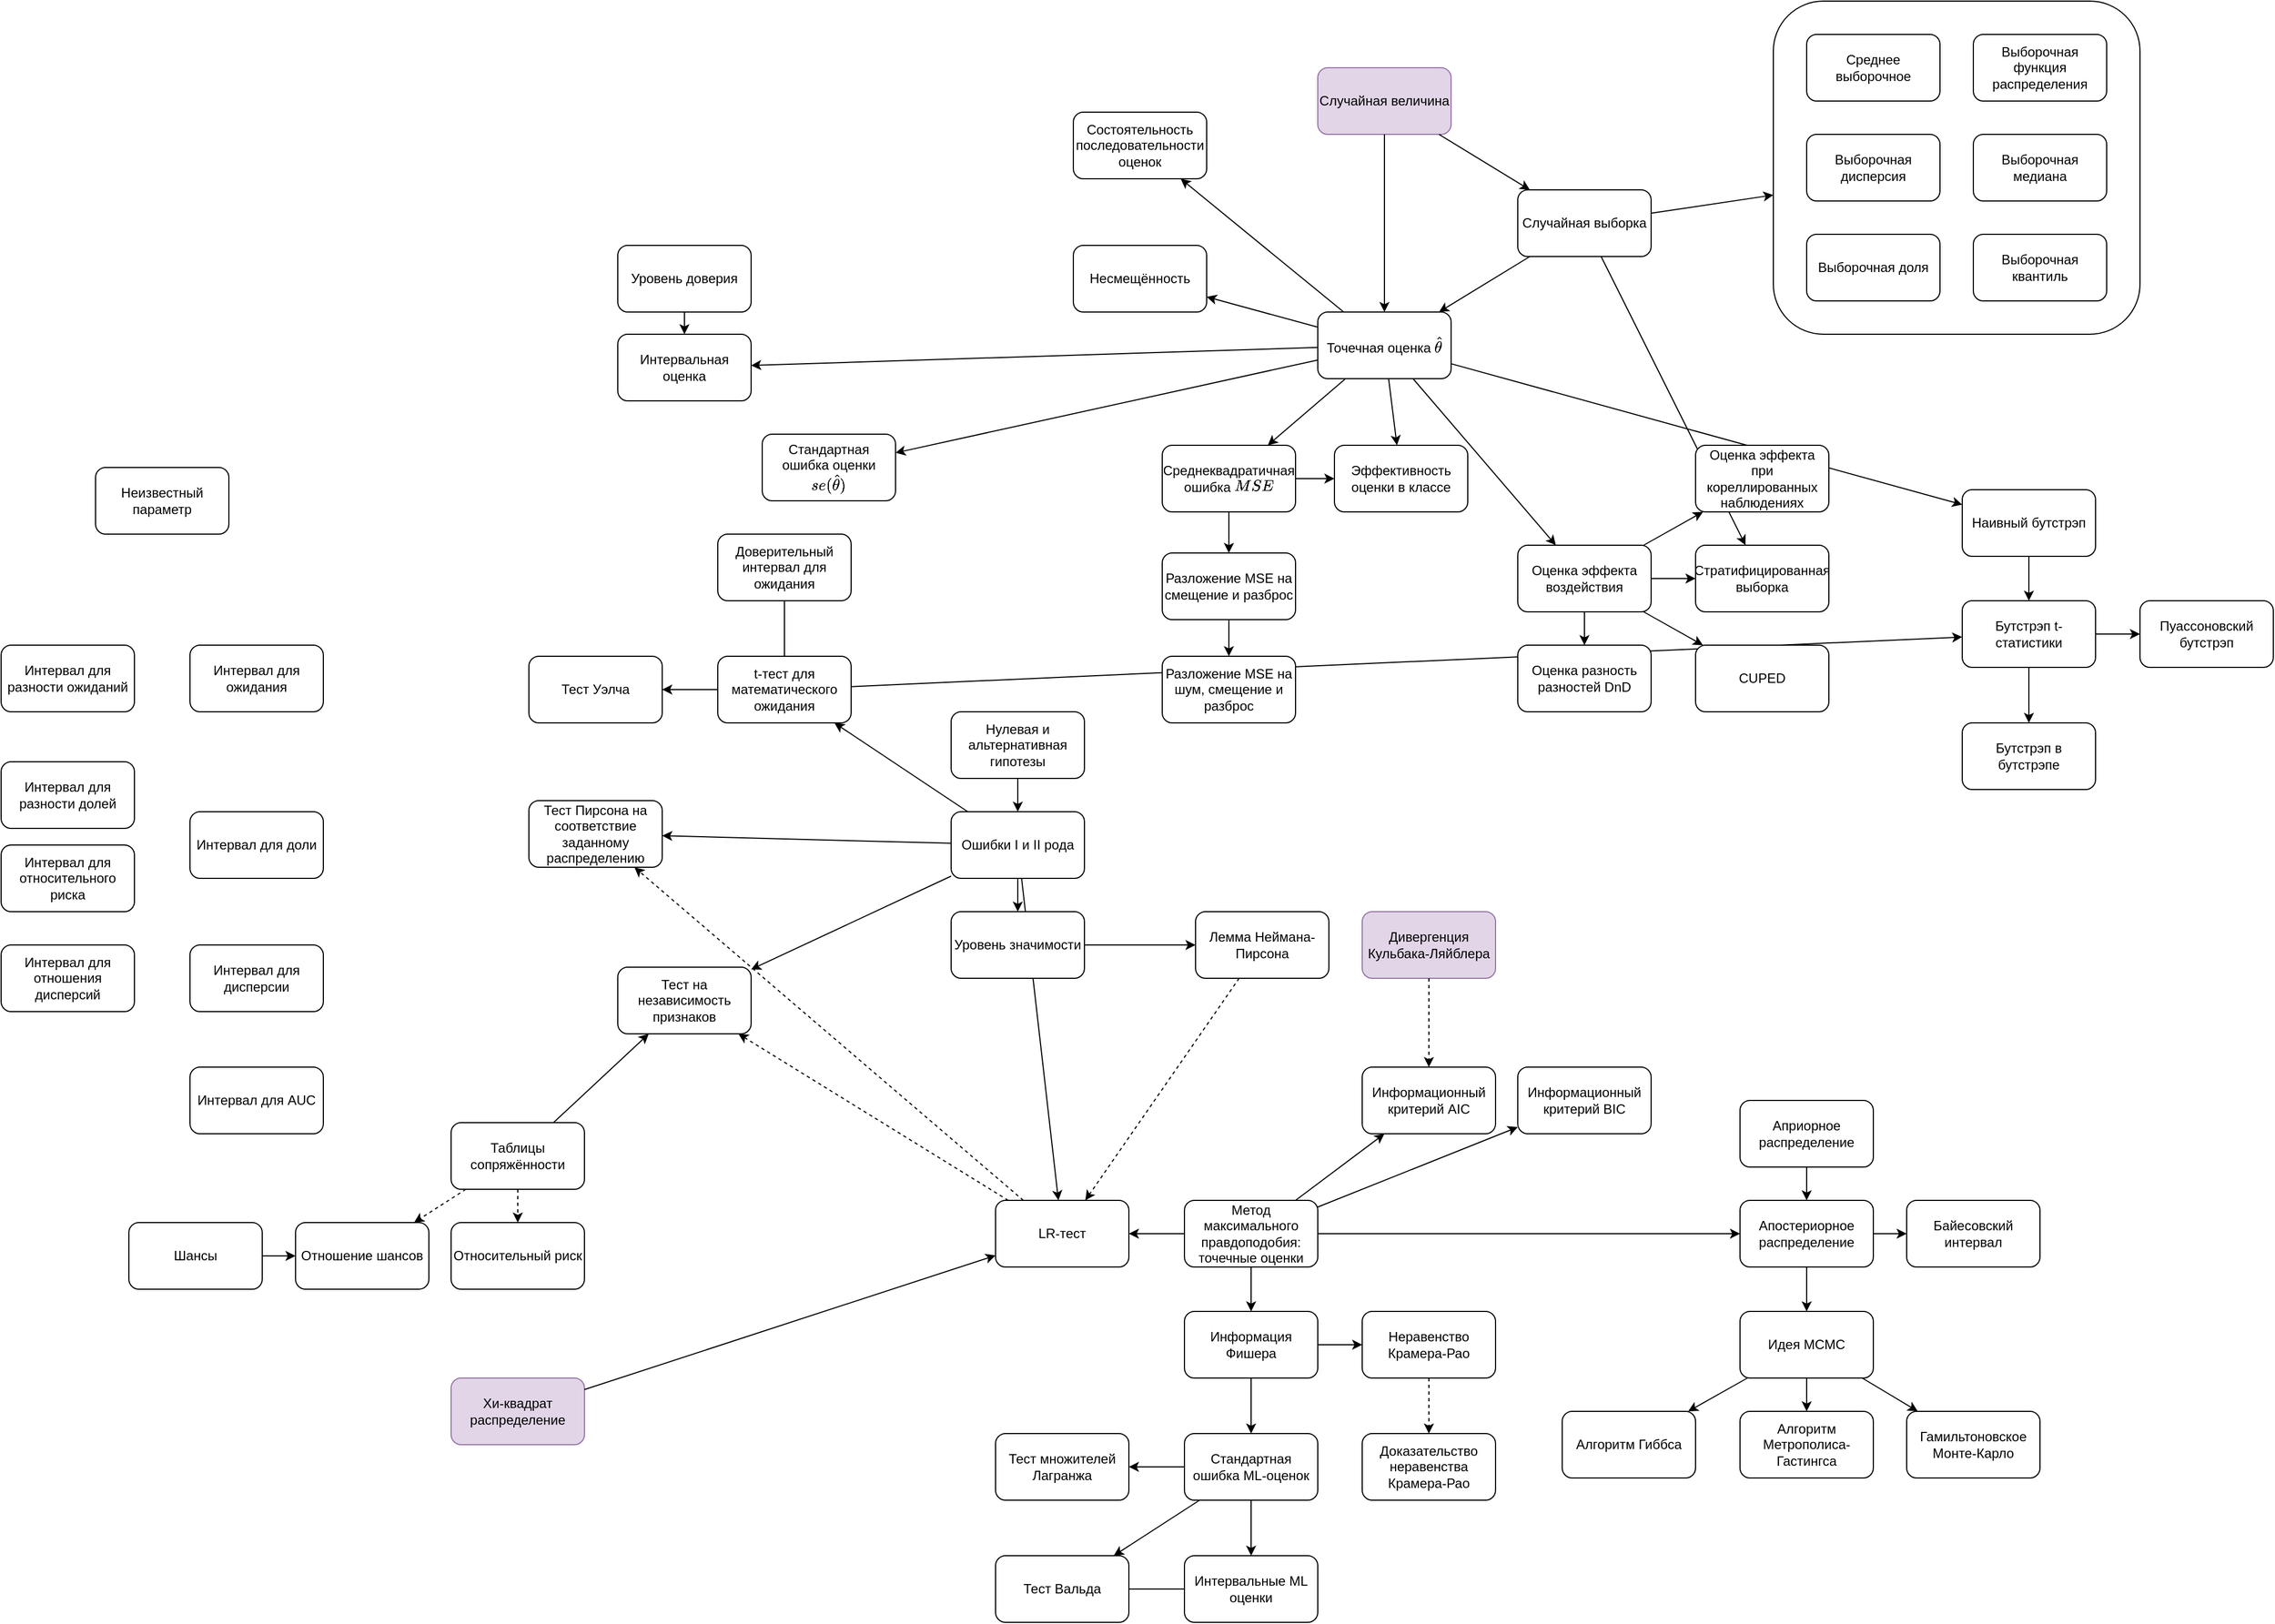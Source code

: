 <mxfile version="14.6.13" type="device"><diagram id="QQPL4EEk7KICBSPfA6Np" name="Page-1"><mxGraphModel dx="3438" dy="853" grid="1" gridSize="10" guides="1" tooltips="1" connect="1" arrows="1" fold="1" page="1" pageScale="1" pageWidth="2336" pageHeight="1654" math="1" shadow="0"><root><mxCell id="0"/><mxCell id="1" parent="0"/><mxCell id="MJ_EjLBovzpOP7yhU-_Z-1" value="Точечная оценка \(\hat \theta \)" style="rounded=1;whiteSpace=wrap;html=1;" parent="1" vertex="1"><mxGeometry x="500" y="410" width="120" height="60" as="geometry"/></mxCell><mxCell id="MJ_EjLBovzpOP7yhU-_Z-2" value="Несмещённость" style="rounded=1;whiteSpace=wrap;html=1;" parent="1" vertex="1"><mxGeometry x="280" y="350" width="120" height="60" as="geometry"/></mxCell><mxCell id="MJ_EjLBovzpOP7yhU-_Z-3" value="Состоятельность последовательности оценок" style="rounded=1;whiteSpace=wrap;html=1;" parent="1" vertex="1"><mxGeometry x="280" y="230" width="120" height="60" as="geometry"/></mxCell><mxCell id="MJ_EjLBovzpOP7yhU-_Z-5" value="" style="endArrow=classic;html=1;" parent="1" source="MJ_EjLBovzpOP7yhU-_Z-1" target="MJ_EjLBovzpOP7yhU-_Z-2" edge="1"><mxGeometry width="50" height="50" relative="1" as="geometry"><mxPoint x="530" y="440" as="sourcePoint"/><mxPoint x="580" y="390" as="targetPoint"/></mxGeometry></mxCell><mxCell id="MJ_EjLBovzpOP7yhU-_Z-6" value="" style="endArrow=classic;html=1;" parent="1" source="MJ_EjLBovzpOP7yhU-_Z-1" target="MJ_EjLBovzpOP7yhU-_Z-4" edge="1"><mxGeometry width="50" height="50" relative="1" as="geometry"><mxPoint x="530" y="440" as="sourcePoint"/><mxPoint x="580" y="390" as="targetPoint"/></mxGeometry></mxCell><mxCell id="MJ_EjLBovzpOP7yhU-_Z-7" value="" style="endArrow=classic;html=1;" parent="1" source="MJ_EjLBovzpOP7yhU-_Z-1" target="MJ_EjLBovzpOP7yhU-_Z-3" edge="1"><mxGeometry width="50" height="50" relative="1" as="geometry"><mxPoint x="530" y="440" as="sourcePoint"/><mxPoint x="580" y="390" as="targetPoint"/></mxGeometry></mxCell><mxCell id="MJ_EjLBovzpOP7yhU-_Z-9" value="" style="endArrow=classic;html=1;" parent="1" source="MJ_EjLBovzpOP7yhU-_Z-1" target="MJ_EjLBovzpOP7yhU-_Z-8" edge="1"><mxGeometry width="50" height="50" relative="1" as="geometry"><mxPoint x="490" y="780" as="sourcePoint"/><mxPoint x="540" y="730" as="targetPoint"/></mxGeometry></mxCell><mxCell id="MJ_EjLBovzpOP7yhU-_Z-26" value="Лемма Неймана-Пирсона" style="rounded=1;whiteSpace=wrap;html=1;" parent="1" vertex="1"><mxGeometry x="390" y="950" width="120" height="60" as="geometry"/></mxCell><mxCell id="MJ_EjLBovzpOP7yhU-_Z-35" value="" style="endArrow=classic;html=1;" parent="1" source="MJ_EjLBovzpOP7yhU-_Z-11" target="MJ_EjLBovzpOP7yhU-_Z-33" edge="1"><mxGeometry width="50" height="50" relative="1" as="geometry"><mxPoint x="480" y="990" as="sourcePoint"/><mxPoint x="530" y="940" as="targetPoint"/></mxGeometry></mxCell><mxCell id="MJ_EjLBovzpOP7yhU-_Z-36" value="Хи-квадрат распределение" style="rounded=1;whiteSpace=wrap;html=1;fillColor=#e1d5e7;strokeColor=#9673a6;" parent="1" vertex="1"><mxGeometry x="-280" y="1370" width="120" height="60" as="geometry"/></mxCell><mxCell id="MJ_EjLBovzpOP7yhU-_Z-37" value="" style="endArrow=classic;html=1;" parent="1" source="MJ_EjLBovzpOP7yhU-_Z-36" target="MJ_EjLBovzpOP7yhU-_Z-33" edge="1"><mxGeometry width="50" height="50" relative="1" as="geometry"><mxPoint x="470" y="570" as="sourcePoint"/><mxPoint x="520" y="520" as="targetPoint"/></mxGeometry></mxCell><mxCell id="MJ_EjLBovzpOP7yhU-_Z-38" value="Случайная величина" style="rounded=1;whiteSpace=wrap;html=1;fillColor=#e1d5e7;strokeColor=#9673a6;" parent="1" vertex="1"><mxGeometry x="500" y="190" width="120" height="60" as="geometry"/></mxCell><mxCell id="MJ_EjLBovzpOP7yhU-_Z-39" value="" style="endArrow=classic;html=1;" parent="1" source="MJ_EjLBovzpOP7yhU-_Z-38" target="MJ_EjLBovzpOP7yhU-_Z-1" edge="1"><mxGeometry width="50" height="50" relative="1" as="geometry"><mxPoint x="480" y="570" as="sourcePoint"/><mxPoint x="530" y="520" as="targetPoint"/></mxGeometry></mxCell><mxCell id="MJ_EjLBovzpOP7yhU-_Z-47" value="" style="endArrow=classic;html=1;" parent="1" source="MJ_EjLBovzpOP7yhU-_Z-12" target="MJ_EjLBovzpOP7yhU-_Z-46" edge="1"><mxGeometry width="50" height="50" relative="1" as="geometry"><mxPoint x="670" y="800" as="sourcePoint"/><mxPoint x="720" y="750" as="targetPoint"/></mxGeometry></mxCell><mxCell id="MJ_EjLBovzpOP7yhU-_Z-51" value="Случайная выборка" style="rounded=1;whiteSpace=wrap;html=1;" parent="1" vertex="1"><mxGeometry x="680" y="300" width="120" height="60" as="geometry"/></mxCell><mxCell id="MJ_EjLBovzpOP7yhU-_Z-58" value="" style="endArrow=classic;html=1;" parent="1" source="MJ_EjLBovzpOP7yhU-_Z-51" target="MJ_EjLBovzpOP7yhU-_Z-1" edge="1"><mxGeometry width="50" height="50" relative="1" as="geometry"><mxPoint x="570" y="580" as="sourcePoint"/><mxPoint x="620" y="530" as="targetPoint"/></mxGeometry></mxCell><mxCell id="MJ_EjLBovzpOP7yhU-_Z-59" value="" style="endArrow=classic;html=1;" parent="1" source="MJ_EjLBovzpOP7yhU-_Z-38" target="MJ_EjLBovzpOP7yhU-_Z-51" edge="1"><mxGeometry width="50" height="50" relative="1" as="geometry"><mxPoint x="560" y="580" as="sourcePoint"/><mxPoint x="610" y="530" as="targetPoint"/></mxGeometry></mxCell><mxCell id="MJ_EjLBovzpOP7yhU-_Z-60" value="t-тест для математического ожидания" style="rounded=1;whiteSpace=wrap;html=1;" parent="1" vertex="1"><mxGeometry x="-40" y="720" width="120" height="60" as="geometry"/></mxCell><mxCell id="MJ_EjLBovzpOP7yhU-_Z-61" value="" style="endArrow=classic;html=1;" parent="1" source="MJ_EjLBovzpOP7yhU-_Z-11" target="MJ_EjLBovzpOP7yhU-_Z-60" edge="1"><mxGeometry width="50" height="50" relative="1" as="geometry"><mxPoint x="260" y="690" as="sourcePoint"/><mxPoint x="310" y="640" as="targetPoint"/></mxGeometry></mxCell><mxCell id="MJ_EjLBovzpOP7yhU-_Z-62" value="Доверительный интервал для ожидания" style="rounded=1;whiteSpace=wrap;html=1;" parent="1" vertex="1"><mxGeometry x="-40" y="610" width="120" height="60" as="geometry"/></mxCell><mxCell id="MJ_EjLBovzpOP7yhU-_Z-63" value="Тест Уэлча" style="rounded=1;whiteSpace=wrap;html=1;" parent="1" vertex="1"><mxGeometry x="-210" y="720" width="120" height="60" as="geometry"/></mxCell><mxCell id="MJ_EjLBovzpOP7yhU-_Z-64" value="" style="endArrow=classic;html=1;" parent="1" source="MJ_EjLBovzpOP7yhU-_Z-60" target="MJ_EjLBovzpOP7yhU-_Z-63" edge="1"><mxGeometry width="50" height="50" relative="1" as="geometry"><mxPoint x="240" y="660" as="sourcePoint"/><mxPoint x="290" y="610" as="targetPoint"/></mxGeometry></mxCell><mxCell id="MJ_EjLBovzpOP7yhU-_Z-66" value="" style="endArrow=classic;html=1;" parent="1" source="MJ_EjLBovzpOP7yhU-_Z-1" target="MJ_EjLBovzpOP7yhU-_Z-65" edge="1"><mxGeometry width="50" height="50" relative="1" as="geometry"><mxPoint x="750" y="620" as="sourcePoint"/><mxPoint x="800" y="570" as="targetPoint"/></mxGeometry></mxCell><mxCell id="MJ_EjLBovzpOP7yhU-_Z-69" value="" style="endArrow=classic;html=1;" parent="1" source="MJ_EjLBovzpOP7yhU-_Z-60" target="MJ_EjLBovzpOP7yhU-_Z-67" edge="1"><mxGeometry width="50" height="50" relative="1" as="geometry"><mxPoint x="570" y="740" as="sourcePoint"/><mxPoint x="620" y="690" as="targetPoint"/></mxGeometry></mxCell><mxCell id="MJ_EjLBovzpOP7yhU-_Z-72" value="Тест Пирсона на соответствие заданному распределению" style="rounded=1;whiteSpace=wrap;html=1;" parent="1" vertex="1"><mxGeometry x="-210" y="850" width="120" height="60" as="geometry"/></mxCell><mxCell id="MJ_EjLBovzpOP7yhU-_Z-73" value="" style="endArrow=classic;html=1;" parent="1" source="MJ_EjLBovzpOP7yhU-_Z-11" target="MJ_EjLBovzpOP7yhU-_Z-72" edge="1"><mxGeometry width="50" height="50" relative="1" as="geometry"><mxPoint x="40" y="870" as="sourcePoint"/><mxPoint x="90" y="820" as="targetPoint"/></mxGeometry></mxCell><mxCell id="MJ_EjLBovzpOP7yhU-_Z-74" value="Тест на независимость признаков" style="rounded=1;whiteSpace=wrap;html=1;" parent="1" vertex="1"><mxGeometry x="-130" y="1000" width="120" height="60" as="geometry"/></mxCell><mxCell id="MJ_EjLBovzpOP7yhU-_Z-75" value="" style="endArrow=classic;html=1;" parent="1" source="MJ_EjLBovzpOP7yhU-_Z-11" target="MJ_EjLBovzpOP7yhU-_Z-74" edge="1"><mxGeometry width="50" height="50" relative="1" as="geometry"><mxPoint x="40" y="840" as="sourcePoint"/><mxPoint x="90" y="790" as="targetPoint"/></mxGeometry></mxCell><mxCell id="MJ_EjLBovzpOP7yhU-_Z-76" value="" style="endArrow=classic;html=1;dashed=1;" parent="1" source="MJ_EjLBovzpOP7yhU-_Z-33" target="MJ_EjLBovzpOP7yhU-_Z-72" edge="1"><mxGeometry width="50" height="50" relative="1" as="geometry"><mxPoint x="280" y="950" as="sourcePoint"/><mxPoint x="330" y="900" as="targetPoint"/></mxGeometry></mxCell><mxCell id="MJ_EjLBovzpOP7yhU-_Z-77" value="" style="endArrow=classic;html=1;dashed=1;" parent="1" source="MJ_EjLBovzpOP7yhU-_Z-33" target="MJ_EjLBovzpOP7yhU-_Z-74" edge="1"><mxGeometry width="50" height="50" relative="1" as="geometry"><mxPoint x="270" y="950" as="sourcePoint"/><mxPoint x="320" y="900" as="targetPoint"/></mxGeometry></mxCell><mxCell id="MJ_EjLBovzpOP7yhU-_Z-79" value="" style="endArrow=none;html=1;" parent="1" source="MJ_EjLBovzpOP7yhU-_Z-60" target="MJ_EjLBovzpOP7yhU-_Z-62" edge="1"><mxGeometry width="50" height="50" relative="1" as="geometry"><mxPoint x="180" y="850" as="sourcePoint"/><mxPoint x="230" y="800" as="targetPoint"/></mxGeometry></mxCell><mxCell id="MJ_EjLBovzpOP7yhU-_Z-95" value="" style="endArrow=classic;html=1;" parent="1" source="MJ_EjLBovzpOP7yhU-_Z-1" target="MJ_EjLBovzpOP7yhU-_Z-94" edge="1"><mxGeometry width="50" height="50" relative="1" as="geometry"><mxPoint x="390" y="690" as="sourcePoint"/><mxPoint x="440" y="640" as="targetPoint"/></mxGeometry></mxCell><mxCell id="MJ_EjLBovzpOP7yhU-_Z-98" value="Неизвестный параметр" style="rounded=1;whiteSpace=wrap;html=1;" parent="1" vertex="1"><mxGeometry x="-600" y="550" width="120" height="60" as="geometry"/></mxCell><mxCell id="MJ_EjLBovzpOP7yhU-_Z-99" value="Интервал для ожидания" style="rounded=1;whiteSpace=wrap;html=1;" parent="1" vertex="1"><mxGeometry x="-515" y="710" width="120" height="60" as="geometry"/></mxCell><mxCell id="MJ_EjLBovzpOP7yhU-_Z-100" value="Интервал для разности ожиданий" style="rounded=1;whiteSpace=wrap;html=1;" parent="1" vertex="1"><mxGeometry x="-685" y="710" width="120" height="60" as="geometry"/></mxCell><mxCell id="Odn5jLqNncCCzqJBcC8H-1" value="Стандартная ошибка оценки \(se(\hat \theta)\)" style="rounded=1;whiteSpace=wrap;html=1;" parent="1" vertex="1"><mxGeometry y="520" width="120" height="60" as="geometry"/></mxCell><mxCell id="Odn5jLqNncCCzqJBcC8H-2" value="" style="endArrow=classic;html=1;" parent="1" source="MJ_EjLBovzpOP7yhU-_Z-1" target="Odn5jLqNncCCzqJBcC8H-1" edge="1"><mxGeometry width="50" height="50" relative="1" as="geometry"><mxPoint x="430" y="740" as="sourcePoint"/><mxPoint x="480" y="690" as="targetPoint"/></mxGeometry></mxCell><mxCell id="Odn5jLqNncCCzqJBcC8H-10" value="" style="group" parent="1" vertex="1" connectable="0"><mxGeometry x="-130" y="350" width="120" height="140" as="geometry"/></mxCell><mxCell id="MJ_EjLBovzpOP7yhU-_Z-94" value="Интервальная оценка" style="rounded=1;whiteSpace=wrap;html=1;" parent="Odn5jLqNncCCzqJBcC8H-10" vertex="1"><mxGeometry y="80" width="120" height="60" as="geometry"/></mxCell><mxCell id="MJ_EjLBovzpOP7yhU-_Z-96" value="Уровень доверия" style="rounded=1;whiteSpace=wrap;html=1;" parent="Odn5jLqNncCCzqJBcC8H-10" vertex="1"><mxGeometry width="120" height="60" as="geometry"/></mxCell><mxCell id="MJ_EjLBovzpOP7yhU-_Z-97" value="" style="endArrow=classic;html=1;endFill=1;" parent="Odn5jLqNncCCzqJBcC8H-10" source="MJ_EjLBovzpOP7yhU-_Z-96" target="MJ_EjLBovzpOP7yhU-_Z-94" edge="1"><mxGeometry width="50" height="50" relative="1" as="geometry"><mxPoint x="170" y="60" as="sourcePoint"/><mxPoint x="390" y="300" as="targetPoint"/></mxGeometry></mxCell><mxCell id="Odn5jLqNncCCzqJBcC8H-11" value="Таблицы сопряжённости" style="rounded=1;whiteSpace=wrap;html=1;" parent="1" vertex="1"><mxGeometry x="-280" y="1140" width="120" height="60" as="geometry"/></mxCell><mxCell id="Odn5jLqNncCCzqJBcC8H-12" value="" style="endArrow=classic;html=1;" parent="1" source="Odn5jLqNncCCzqJBcC8H-11" target="MJ_EjLBovzpOP7yhU-_Z-74" edge="1"><mxGeometry width="50" height="50" relative="1" as="geometry"><mxPoint x="100" y="940" as="sourcePoint"/><mxPoint x="150" y="890" as="targetPoint"/></mxGeometry></mxCell><mxCell id="Odn5jLqNncCCzqJBcC8H-13" value="" style="group" parent="1" vertex="1" connectable="0"><mxGeometry x="1080" y="570" width="280" height="270" as="geometry"/></mxCell><mxCell id="MJ_EjLBovzpOP7yhU-_Z-65" value="Наивный бутстрэп" style="rounded=1;whiteSpace=wrap;html=1;" parent="Odn5jLqNncCCzqJBcC8H-13" vertex="1"><mxGeometry width="120" height="60" as="geometry"/></mxCell><mxCell id="MJ_EjLBovzpOP7yhU-_Z-67" value="Бутстрэп t-статистики" style="rounded=1;whiteSpace=wrap;html=1;" parent="Odn5jLqNncCCzqJBcC8H-13" vertex="1"><mxGeometry y="100" width="120" height="60" as="geometry"/></mxCell><mxCell id="MJ_EjLBovzpOP7yhU-_Z-68" value="" style="endArrow=classic;html=1;" parent="Odn5jLqNncCCzqJBcC8H-13" source="MJ_EjLBovzpOP7yhU-_Z-65" target="MJ_EjLBovzpOP7yhU-_Z-67" edge="1"><mxGeometry width="50" height="50" relative="1" as="geometry"><mxPoint x="-490" y="170" as="sourcePoint"/><mxPoint x="-440" y="120" as="targetPoint"/></mxGeometry></mxCell><mxCell id="MJ_EjLBovzpOP7yhU-_Z-70" value="Бутстрэп в бутстрэпе" style="rounded=1;whiteSpace=wrap;html=1;" parent="Odn5jLqNncCCzqJBcC8H-13" vertex="1"><mxGeometry y="210" width="120" height="60" as="geometry"/></mxCell><mxCell id="MJ_EjLBovzpOP7yhU-_Z-71" value="" style="endArrow=classic;html=1;" parent="Odn5jLqNncCCzqJBcC8H-13" source="MJ_EjLBovzpOP7yhU-_Z-67" target="MJ_EjLBovzpOP7yhU-_Z-70" edge="1"><mxGeometry width="50" height="50" relative="1" as="geometry"><mxPoint x="-260" y="320" as="sourcePoint"/><mxPoint x="-210" y="270" as="targetPoint"/></mxGeometry></mxCell><mxCell id="MJ_EjLBovzpOP7yhU-_Z-91" value="Пуассоновский бутстрэп" style="rounded=1;whiteSpace=wrap;html=1;" parent="Odn5jLqNncCCzqJBcC8H-13" vertex="1"><mxGeometry x="160" y="100" width="120" height="60" as="geometry"/></mxCell><mxCell id="MJ_EjLBovzpOP7yhU-_Z-92" value="" style="endArrow=classic;html=1;" parent="Odn5jLqNncCCzqJBcC8H-13" source="MJ_EjLBovzpOP7yhU-_Z-67" target="MJ_EjLBovzpOP7yhU-_Z-91" edge="1"><mxGeometry width="50" height="50" relative="1" as="geometry"><mxPoint x="-10" y="350" as="sourcePoint"/><mxPoint x="40" y="300" as="targetPoint"/></mxGeometry></mxCell><mxCell id="Odn5jLqNncCCzqJBcC8H-14" value="" style="group" parent="1" vertex="1" connectable="0"><mxGeometry x="210" y="1210" width="450" height="380" as="geometry"/></mxCell><mxCell id="MJ_EjLBovzpOP7yhU-_Z-12" value="Метод максимального правдоподобия: точечные оценки" style="rounded=1;whiteSpace=wrap;html=1;" parent="Odn5jLqNncCCzqJBcC8H-14" vertex="1"><mxGeometry x="170" width="120" height="60" as="geometry"/></mxCell><mxCell id="MJ_EjLBovzpOP7yhU-_Z-13" value="Информация Фишера" style="rounded=1;whiteSpace=wrap;html=1;" parent="Odn5jLqNncCCzqJBcC8H-14" vertex="1"><mxGeometry x="170" y="100" width="120" height="60" as="geometry"/></mxCell><mxCell id="MJ_EjLBovzpOP7yhU-_Z-14" value="Стандартная ошибка ML-оценок" style="rounded=1;whiteSpace=wrap;html=1;" parent="Odn5jLqNncCCzqJBcC8H-14" vertex="1"><mxGeometry x="170" y="210" width="120" height="60" as="geometry"/></mxCell><mxCell id="MJ_EjLBovzpOP7yhU-_Z-15" value="" style="endArrow=classic;html=1;" parent="Odn5jLqNncCCzqJBcC8H-14" source="MJ_EjLBovzpOP7yhU-_Z-13" target="MJ_EjLBovzpOP7yhU-_Z-14" edge="1"><mxGeometry width="50" height="50" relative="1" as="geometry"><mxPoint x="200" y="100" as="sourcePoint"/><mxPoint x="250" y="50" as="targetPoint"/></mxGeometry></mxCell><mxCell id="MJ_EjLBovzpOP7yhU-_Z-17" value="" style="endArrow=classic;html=1;" parent="Odn5jLqNncCCzqJBcC8H-14" source="MJ_EjLBovzpOP7yhU-_Z-12" target="MJ_EjLBovzpOP7yhU-_Z-13" edge="1"><mxGeometry width="50" height="50" relative="1" as="geometry"><mxPoint x="200" y="100" as="sourcePoint"/><mxPoint x="250" y="50" as="targetPoint"/></mxGeometry></mxCell><mxCell id="MJ_EjLBovzpOP7yhU-_Z-18" value="Неравенство Крамера-Рао" style="rounded=1;whiteSpace=wrap;html=1;" parent="Odn5jLqNncCCzqJBcC8H-14" vertex="1"><mxGeometry x="330" y="100" width="120" height="60" as="geometry"/></mxCell><mxCell id="MJ_EjLBovzpOP7yhU-_Z-19" value="" style="endArrow=classic;html=1;" parent="Odn5jLqNncCCzqJBcC8H-14" source="MJ_EjLBovzpOP7yhU-_Z-13" target="MJ_EjLBovzpOP7yhU-_Z-18" edge="1"><mxGeometry width="50" height="50" relative="1" as="geometry"><mxPoint x="190" y="90" as="sourcePoint"/><mxPoint x="240" y="40" as="targetPoint"/></mxGeometry></mxCell><mxCell id="MJ_EjLBovzpOP7yhU-_Z-20" value="Интервальные ML оценки" style="rounded=1;whiteSpace=wrap;html=1;" parent="Odn5jLqNncCCzqJBcC8H-14" vertex="1"><mxGeometry x="170" y="320" width="120" height="60" as="geometry"/></mxCell><mxCell id="MJ_EjLBovzpOP7yhU-_Z-22" value="" style="endArrow=classic;html=1;" parent="Odn5jLqNncCCzqJBcC8H-14" source="MJ_EjLBovzpOP7yhU-_Z-14" target="MJ_EjLBovzpOP7yhU-_Z-20" edge="1"><mxGeometry width="50" height="50" relative="1" as="geometry"><mxPoint x="190" y="80" as="sourcePoint"/><mxPoint x="240" y="30" as="targetPoint"/></mxGeometry></mxCell><mxCell id="MJ_EjLBovzpOP7yhU-_Z-33" value="LR-тест" style="rounded=1;whiteSpace=wrap;html=1;" parent="Odn5jLqNncCCzqJBcC8H-14" vertex="1"><mxGeometry width="120" height="60" as="geometry"/></mxCell><mxCell id="MJ_EjLBovzpOP7yhU-_Z-34" value="" style="endArrow=classic;html=1;" parent="Odn5jLqNncCCzqJBcC8H-14" source="MJ_EjLBovzpOP7yhU-_Z-12" target="MJ_EjLBovzpOP7yhU-_Z-33" edge="1"><mxGeometry width="50" height="50" relative="1" as="geometry"><mxPoint x="230" y="20" as="sourcePoint"/><mxPoint x="280" y="-30" as="targetPoint"/></mxGeometry></mxCell><mxCell id="MJ_EjLBovzpOP7yhU-_Z-40" value="Тест Вальда" style="rounded=1;whiteSpace=wrap;html=1;" parent="Odn5jLqNncCCzqJBcC8H-14" vertex="1"><mxGeometry y="320" width="120" height="60" as="geometry"/></mxCell><mxCell id="MJ_EjLBovzpOP7yhU-_Z-41" value="Тест множителей Лагранжа" style="rounded=1;whiteSpace=wrap;html=1;" parent="Odn5jLqNncCCzqJBcC8H-14" vertex="1"><mxGeometry y="210" width="120" height="60" as="geometry"/></mxCell><mxCell id="MJ_EjLBovzpOP7yhU-_Z-42" value="" style="endArrow=classic;html=1;" parent="Odn5jLqNncCCzqJBcC8H-14" source="MJ_EjLBovzpOP7yhU-_Z-14" target="MJ_EjLBovzpOP7yhU-_Z-40" edge="1"><mxGeometry width="50" height="50" relative="1" as="geometry"><mxPoint x="230" y="210" as="sourcePoint"/><mxPoint x="280" y="160" as="targetPoint"/></mxGeometry></mxCell><mxCell id="MJ_EjLBovzpOP7yhU-_Z-43" value="" style="endArrow=classic;html=1;" parent="Odn5jLqNncCCzqJBcC8H-14" source="MJ_EjLBovzpOP7yhU-_Z-14" target="MJ_EjLBovzpOP7yhU-_Z-41" edge="1"><mxGeometry width="50" height="50" relative="1" as="geometry"><mxPoint x="230" y="210" as="sourcePoint"/><mxPoint x="280" y="160" as="targetPoint"/></mxGeometry></mxCell><mxCell id="MJ_EjLBovzpOP7yhU-_Z-44" value="" style="endArrow=none;html=1;" parent="Odn5jLqNncCCzqJBcC8H-14" source="MJ_EjLBovzpOP7yhU-_Z-20" target="MJ_EjLBovzpOP7yhU-_Z-40" edge="1"><mxGeometry width="50" height="50" relative="1" as="geometry"><mxPoint x="230" y="210" as="sourcePoint"/><mxPoint x="280" y="160" as="targetPoint"/></mxGeometry></mxCell><mxCell id="7CKO-eIImCM177-ZPf9T-11" value="Доказательство неравенства Крамера-Рао" style="rounded=1;whiteSpace=wrap;html=1;fillColor=none;" parent="Odn5jLqNncCCzqJBcC8H-14" vertex="1"><mxGeometry x="330" y="210" width="120" height="60" as="geometry"/></mxCell><mxCell id="7CKO-eIImCM177-ZPf9T-12" value="" style="endArrow=classic;html=1;dashed=1;" parent="Odn5jLqNncCCzqJBcC8H-14" source="MJ_EjLBovzpOP7yhU-_Z-18" target="7CKO-eIImCM177-ZPf9T-11" edge="1"><mxGeometry width="50" height="50" relative="1" as="geometry"><mxPoint x="220" y="100" as="sourcePoint"/><mxPoint x="270" y="50" as="targetPoint"/></mxGeometry></mxCell><mxCell id="Odn5jLqNncCCzqJBcC8H-15" value="" style="group" parent="1" vertex="1" connectable="0"><mxGeometry x="720" y="1120" width="430" height="340" as="geometry"/></mxCell><mxCell id="MJ_EjLBovzpOP7yhU-_Z-45" value="Априорное распределение" style="rounded=1;whiteSpace=wrap;html=1;" parent="Odn5jLqNncCCzqJBcC8H-15" vertex="1"><mxGeometry x="160" width="120" height="60" as="geometry"/></mxCell><mxCell id="MJ_EjLBovzpOP7yhU-_Z-46" value="Апостериорное распределение" style="rounded=1;whiteSpace=wrap;html=1;" parent="Odn5jLqNncCCzqJBcC8H-15" vertex="1"><mxGeometry x="160" y="90" width="120" height="60" as="geometry"/></mxCell><mxCell id="MJ_EjLBovzpOP7yhU-_Z-48" value="" style="endArrow=classic;html=1;" parent="Odn5jLqNncCCzqJBcC8H-15" source="MJ_EjLBovzpOP7yhU-_Z-45" target="MJ_EjLBovzpOP7yhU-_Z-46" edge="1"><mxGeometry width="50" height="50" relative="1" as="geometry"><mxPoint x="-90" y="90" as="sourcePoint"/><mxPoint x="-40" y="40" as="targetPoint"/></mxGeometry></mxCell><mxCell id="MJ_EjLBovzpOP7yhU-_Z-80" value="Байесовский интервал" style="rounded=1;whiteSpace=wrap;html=1;" parent="Odn5jLqNncCCzqJBcC8H-15" vertex="1"><mxGeometry x="310" y="90" width="120" height="60" as="geometry"/></mxCell><mxCell id="MJ_EjLBovzpOP7yhU-_Z-81" value="" style="endArrow=classic;html=1;" parent="Odn5jLqNncCCzqJBcC8H-15" source="MJ_EjLBovzpOP7yhU-_Z-46" target="MJ_EjLBovzpOP7yhU-_Z-80" edge="1"><mxGeometry width="50" height="50" relative="1" as="geometry"><mxPoint x="190" y="350" as="sourcePoint"/><mxPoint x="240" y="300" as="targetPoint"/></mxGeometry></mxCell><mxCell id="MJ_EjLBovzpOP7yhU-_Z-82" value="Идея MCMC" style="rounded=1;whiteSpace=wrap;html=1;" parent="Odn5jLqNncCCzqJBcC8H-15" vertex="1"><mxGeometry x="160" y="190" width="120" height="60" as="geometry"/></mxCell><mxCell id="MJ_EjLBovzpOP7yhU-_Z-83" value="" style="endArrow=classic;html=1;" parent="Odn5jLqNncCCzqJBcC8H-15" source="MJ_EjLBovzpOP7yhU-_Z-46" target="MJ_EjLBovzpOP7yhU-_Z-82" edge="1"><mxGeometry width="50" height="50" relative="1" as="geometry"><mxPoint x="140" y="360" as="sourcePoint"/><mxPoint x="190" y="310" as="targetPoint"/></mxGeometry></mxCell><mxCell id="MJ_EjLBovzpOP7yhU-_Z-84" value="Алгоритм Гиббса" style="rounded=1;whiteSpace=wrap;html=1;" parent="Odn5jLqNncCCzqJBcC8H-15" vertex="1"><mxGeometry y="280" width="120" height="60" as="geometry"/></mxCell><mxCell id="MJ_EjLBovzpOP7yhU-_Z-85" value="Алгоритм Метрополиса-Гастингса" style="rounded=1;whiteSpace=wrap;html=1;" parent="Odn5jLqNncCCzqJBcC8H-15" vertex="1"><mxGeometry x="160" y="280" width="120" height="60" as="geometry"/></mxCell><mxCell id="MJ_EjLBovzpOP7yhU-_Z-86" value="Гамильтоновское Монте-Карло" style="rounded=1;whiteSpace=wrap;html=1;" parent="Odn5jLqNncCCzqJBcC8H-15" vertex="1"><mxGeometry x="310" y="280" width="120" height="60" as="geometry"/></mxCell><mxCell id="MJ_EjLBovzpOP7yhU-_Z-88" value="" style="endArrow=classic;html=1;" parent="Odn5jLqNncCCzqJBcC8H-15" source="MJ_EjLBovzpOP7yhU-_Z-82" target="MJ_EjLBovzpOP7yhU-_Z-84" edge="1"><mxGeometry width="50" height="50" relative="1" as="geometry"><mxPoint x="140" y="340" as="sourcePoint"/><mxPoint x="190" y="290" as="targetPoint"/></mxGeometry></mxCell><mxCell id="MJ_EjLBovzpOP7yhU-_Z-89" value="" style="endArrow=classic;html=1;" parent="Odn5jLqNncCCzqJBcC8H-15" source="MJ_EjLBovzpOP7yhU-_Z-82" target="MJ_EjLBovzpOP7yhU-_Z-85" edge="1"><mxGeometry width="50" height="50" relative="1" as="geometry"><mxPoint x="120" y="340" as="sourcePoint"/><mxPoint x="170" y="290" as="targetPoint"/></mxGeometry></mxCell><mxCell id="MJ_EjLBovzpOP7yhU-_Z-90" value="" style="endArrow=classic;html=1;" parent="Odn5jLqNncCCzqJBcC8H-15" source="MJ_EjLBovzpOP7yhU-_Z-82" target="MJ_EjLBovzpOP7yhU-_Z-86" edge="1"><mxGeometry width="50" height="50" relative="1" as="geometry"><mxPoint x="130" y="340" as="sourcePoint"/><mxPoint x="180" y="290" as="targetPoint"/></mxGeometry></mxCell><mxCell id="Odn5jLqNncCCzqJBcC8H-20" value="" style="group" parent="1" vertex="1" connectable="0"><mxGeometry x="360" y="530" width="275" height="250" as="geometry"/></mxCell><mxCell id="MJ_EjLBovzpOP7yhU-_Z-4" value="Эффективность оценки в классе" style="rounded=1;whiteSpace=wrap;html=1;" parent="Odn5jLqNncCCzqJBcC8H-20" vertex="1"><mxGeometry x="155" width="120" height="60" as="geometry"/></mxCell><mxCell id="MJ_EjLBovzpOP7yhU-_Z-8" value="Среднеквадратичная ошибка \(MSE\)" style="rounded=1;whiteSpace=wrap;html=1;" parent="Odn5jLqNncCCzqJBcC8H-20" vertex="1"><mxGeometry width="120" height="60" as="geometry"/></mxCell><mxCell id="MJ_EjLBovzpOP7yhU-_Z-10" value="" style="endArrow=classic;html=1;" parent="Odn5jLqNncCCzqJBcC8H-20" source="MJ_EjLBovzpOP7yhU-_Z-8" target="MJ_EjLBovzpOP7yhU-_Z-4" edge="1"><mxGeometry width="50" height="50" relative="1" as="geometry"><mxPoint x="65" y="110" as="sourcePoint"/><mxPoint x="-115" y="-90" as="targetPoint"/></mxGeometry></mxCell><mxCell id="Odn5jLqNncCCzqJBcC8H-16" value="Разложение MSE на смещение и разброс" style="rounded=1;whiteSpace=wrap;html=1;" parent="Odn5jLqNncCCzqJBcC8H-20" vertex="1"><mxGeometry y="97" width="120" height="60" as="geometry"/></mxCell><mxCell id="Odn5jLqNncCCzqJBcC8H-17" value="Разложение MSE на шум, смещение и разброс" style="rounded=1;whiteSpace=wrap;html=1;" parent="Odn5jLqNncCCzqJBcC8H-20" vertex="1"><mxGeometry y="190" width="120" height="60" as="geometry"/></mxCell><mxCell id="Odn5jLqNncCCzqJBcC8H-18" value="" style="endArrow=classic;html=1;" parent="Odn5jLqNncCCzqJBcC8H-20" source="Odn5jLqNncCCzqJBcC8H-16" target="Odn5jLqNncCCzqJBcC8H-17" edge="1"><mxGeometry width="50" height="50" relative="1" as="geometry"><mxPoint x="-75" y="160" as="sourcePoint"/><mxPoint x="-25" y="110" as="targetPoint"/></mxGeometry></mxCell><mxCell id="Odn5jLqNncCCzqJBcC8H-19" value="" style="endArrow=classic;html=1;" parent="Odn5jLqNncCCzqJBcC8H-20" source="MJ_EjLBovzpOP7yhU-_Z-8" target="Odn5jLqNncCCzqJBcC8H-16" edge="1"><mxGeometry width="50" height="50" relative="1" as="geometry"><mxPoint x="-65" y="170" as="sourcePoint"/><mxPoint x="-15" y="120" as="targetPoint"/></mxGeometry></mxCell><mxCell id="Odn5jLqNncCCzqJBcC8H-21" value="" style="endArrow=classic;html=1;" parent="1" source="MJ_EjLBovzpOP7yhU-_Z-93" target="MJ_EjLBovzpOP7yhU-_Z-26" edge="1"><mxGeometry width="50" height="50" relative="1" as="geometry"><mxPoint x="200" y="900" as="sourcePoint"/><mxPoint x="250" y="850" as="targetPoint"/></mxGeometry></mxCell><mxCell id="Odn5jLqNncCCzqJBcC8H-22" value="" style="group" parent="1" vertex="1" connectable="0"><mxGeometry x="170" y="770" width="120" height="240" as="geometry"/></mxCell><mxCell id="MJ_EjLBovzpOP7yhU-_Z-11" value="Ошибки I и II рода" style="rounded=1;whiteSpace=wrap;html=1;" parent="Odn5jLqNncCCzqJBcC8H-22" vertex="1"><mxGeometry y="90" width="120" height="60" as="geometry"/></mxCell><mxCell id="MJ_EjLBovzpOP7yhU-_Z-24" value="Нулевая и альтернативная гипотезы" style="rounded=1;whiteSpace=wrap;html=1;" parent="Odn5jLqNncCCzqJBcC8H-22" vertex="1"><mxGeometry width="120" height="60" as="geometry"/></mxCell><mxCell id="MJ_EjLBovzpOP7yhU-_Z-25" value="" style="endArrow=classic;html=1;" parent="Odn5jLqNncCCzqJBcC8H-22" source="MJ_EjLBovzpOP7yhU-_Z-24" target="MJ_EjLBovzpOP7yhU-_Z-11" edge="1"><mxGeometry width="50" height="50" relative="1" as="geometry"><mxPoint x="220" y="330" as="sourcePoint"/><mxPoint x="270" y="280" as="targetPoint"/></mxGeometry></mxCell><mxCell id="MJ_EjLBovzpOP7yhU-_Z-27" value="" style="endArrow=classic;html=1;" parent="Odn5jLqNncCCzqJBcC8H-22" source="MJ_EjLBovzpOP7yhU-_Z-11" target="MJ_EjLBovzpOP7yhU-_Z-93" edge="1"><mxGeometry width="50" height="50" relative="1" as="geometry"><mxPoint x="200" y="320" as="sourcePoint"/><mxPoint x="250" y="270" as="targetPoint"/></mxGeometry></mxCell><mxCell id="MJ_EjLBovzpOP7yhU-_Z-93" value="Уровень значимости" style="rounded=1;whiteSpace=wrap;html=1;" parent="Odn5jLqNncCCzqJBcC8H-22" vertex="1"><mxGeometry y="180" width="120" height="60" as="geometry"/></mxCell><mxCell id="Odn5jLqNncCCzqJBcC8H-25" value="" style="endArrow=classic;html=1;" parent="1" source="MJ_EjLBovzpOP7yhU-_Z-1" target="Odn5jLqNncCCzqJBcC8H-23" edge="1"><mxGeometry width="50" height="50" relative="1" as="geometry"><mxPoint x="340" y="710" as="sourcePoint"/><mxPoint x="390" y="660" as="targetPoint"/></mxGeometry></mxCell><mxCell id="Odn5jLqNncCCzqJBcC8H-31" value="" style="endArrow=classic;html=1;" parent="1" source="MJ_EjLBovzpOP7yhU-_Z-51" target="Odn5jLqNncCCzqJBcC8H-28" edge="1"><mxGeometry width="50" height="50" relative="1" as="geometry"><mxPoint x="340" y="640" as="sourcePoint"/><mxPoint x="390" y="590" as="targetPoint"/></mxGeometry></mxCell><mxCell id="Odn5jLqNncCCzqJBcC8H-34" value="" style="group" parent="1" vertex="1" connectable="0"><mxGeometry x="680" y="530" width="280" height="240" as="geometry"/></mxCell><mxCell id="Odn5jLqNncCCzqJBcC8H-23" value="Оценка эффекта воздействия" style="rounded=1;whiteSpace=wrap;html=1;" parent="Odn5jLqNncCCzqJBcC8H-34" vertex="1"><mxGeometry y="90" width="120" height="60" as="geometry"/></mxCell><mxCell id="Odn5jLqNncCCzqJBcC8H-24" value="Оценка разность разностей DnD" style="rounded=1;whiteSpace=wrap;html=1;" parent="Odn5jLqNncCCzqJBcC8H-34" vertex="1"><mxGeometry y="180" width="120" height="60" as="geometry"/></mxCell><mxCell id="Odn5jLqNncCCzqJBcC8H-26" value="" style="endArrow=classic;html=1;" parent="Odn5jLqNncCCzqJBcC8H-34" source="Odn5jLqNncCCzqJBcC8H-23" target="Odn5jLqNncCCzqJBcC8H-24" edge="1"><mxGeometry width="50" height="50" relative="1" as="geometry"><mxPoint x="210" y="460" as="sourcePoint"/><mxPoint x="260" y="410" as="targetPoint"/></mxGeometry></mxCell><mxCell id="Odn5jLqNncCCzqJBcC8H-27" value="CUPED" style="rounded=1;whiteSpace=wrap;html=1;" parent="Odn5jLqNncCCzqJBcC8H-34" vertex="1"><mxGeometry x="160" y="180" width="120" height="60" as="geometry"/></mxCell><mxCell id="Odn5jLqNncCCzqJBcC8H-28" value="Стратифицированная выборка" style="rounded=1;whiteSpace=wrap;html=1;" parent="Odn5jLqNncCCzqJBcC8H-34" vertex="1"><mxGeometry x="160" y="90" width="120" height="60" as="geometry"/></mxCell><mxCell id="Odn5jLqNncCCzqJBcC8H-29" value="" style="endArrow=classic;html=1;" parent="Odn5jLqNncCCzqJBcC8H-34" source="Odn5jLqNncCCzqJBcC8H-23" target="Odn5jLqNncCCzqJBcC8H-28" edge="1"><mxGeometry width="50" height="50" relative="1" as="geometry"><mxPoint x="180" y="400" as="sourcePoint"/><mxPoint x="230" y="350" as="targetPoint"/></mxGeometry></mxCell><mxCell id="Odn5jLqNncCCzqJBcC8H-30" value="" style="endArrow=classic;html=1;" parent="Odn5jLqNncCCzqJBcC8H-34" source="Odn5jLqNncCCzqJBcC8H-23" target="Odn5jLqNncCCzqJBcC8H-27" edge="1"><mxGeometry width="50" height="50" relative="1" as="geometry"><mxPoint x="160" y="400" as="sourcePoint"/><mxPoint x="210" y="350" as="targetPoint"/></mxGeometry></mxCell><mxCell id="Odn5jLqNncCCzqJBcC8H-32" value="Оценка эффекта при кореллированных наблюдениях" style="rounded=1;whiteSpace=wrap;html=1;" parent="Odn5jLqNncCCzqJBcC8H-34" vertex="1"><mxGeometry x="160" width="120" height="60" as="geometry"/></mxCell><mxCell id="Odn5jLqNncCCzqJBcC8H-33" value="" style="endArrow=classic;html=1;" parent="Odn5jLqNncCCzqJBcC8H-34" source="Odn5jLqNncCCzqJBcC8H-23" target="Odn5jLqNncCCzqJBcC8H-32" edge="1"><mxGeometry width="50" height="50" relative="1" as="geometry"><mxPoint x="160" y="380" as="sourcePoint"/><mxPoint x="210" y="330" as="targetPoint"/></mxGeometry></mxCell><mxCell id="Odn5jLqNncCCzqJBcC8H-35" value="Интервал для доли" style="rounded=1;whiteSpace=wrap;html=1;" parent="1" vertex="1"><mxGeometry x="-515" y="860" width="120" height="60" as="geometry"/></mxCell><mxCell id="Odn5jLqNncCCzqJBcC8H-36" value="Интервал для разности долей" style="rounded=1;whiteSpace=wrap;html=1;" parent="1" vertex="1"><mxGeometry x="-685" y="815" width="120" height="60" as="geometry"/></mxCell><mxCell id="Odn5jLqNncCCzqJBcC8H-37" value="Интервал для относительного риска" style="rounded=1;whiteSpace=wrap;html=1;" parent="1" vertex="1"><mxGeometry x="-685" y="890" width="120" height="60" as="geometry"/></mxCell><mxCell id="Odn5jLqNncCCzqJBcC8H-38" value="Интервал для дисперсии" style="rounded=1;whiteSpace=wrap;html=1;" parent="1" vertex="1"><mxGeometry x="-515" y="980" width="120" height="60" as="geometry"/></mxCell><mxCell id="Odn5jLqNncCCzqJBcC8H-39" value="Интервал для отношения дисперсий" style="rounded=1;whiteSpace=wrap;html=1;" parent="1" vertex="1"><mxGeometry x="-685" y="980" width="120" height="60" as="geometry"/></mxCell><mxCell id="7CKO-eIImCM177-ZPf9T-1" value="" style="endArrow=classic;html=1;dashed=1;" parent="1" source="MJ_EjLBovzpOP7yhU-_Z-26" target="MJ_EjLBovzpOP7yhU-_Z-33" edge="1"><mxGeometry width="50" height="50" relative="1" as="geometry"><mxPoint x="150" y="1150" as="sourcePoint"/><mxPoint x="200" y="1100" as="targetPoint"/></mxGeometry></mxCell><mxCell id="7CKO-eIImCM177-ZPf9T-3" value="" style="group" parent="1" vertex="1" connectable="0"><mxGeometry x="910" y="130" width="330" height="300" as="geometry"/></mxCell><mxCell id="MJ_EjLBovzpOP7yhU-_Z-52" value="Среднее выборочное" style="rounded=1;whiteSpace=wrap;html=1;" parent="7CKO-eIImCM177-ZPf9T-3" vertex="1"><mxGeometry x="30" y="30" width="120" height="60" as="geometry"/></mxCell><mxCell id="MJ_EjLBovzpOP7yhU-_Z-53" value="Выборочная дисперсия" style="rounded=1;whiteSpace=wrap;html=1;" parent="7CKO-eIImCM177-ZPf9T-3" vertex="1"><mxGeometry x="30" y="120" width="120" height="60" as="geometry"/></mxCell><mxCell id="MJ_EjLBovzpOP7yhU-_Z-54" value="Выборочная доля" style="rounded=1;whiteSpace=wrap;html=1;" parent="7CKO-eIImCM177-ZPf9T-3" vertex="1"><mxGeometry x="30" y="210" width="120" height="60" as="geometry"/></mxCell><mxCell id="Odn5jLqNncCCzqJBcC8H-3" value="Выборочная медиана" style="rounded=1;whiteSpace=wrap;html=1;" parent="7CKO-eIImCM177-ZPf9T-3" vertex="1"><mxGeometry x="180" y="120" width="120" height="60" as="geometry"/></mxCell><mxCell id="Odn5jLqNncCCzqJBcC8H-4" value="Выборочная функция распределения" style="rounded=1;whiteSpace=wrap;html=1;" parent="7CKO-eIImCM177-ZPf9T-3" vertex="1"><mxGeometry x="180" y="30" width="120" height="60" as="geometry"/></mxCell><mxCell id="Odn5jLqNncCCzqJBcC8H-5" value="Выборочная квантиль" style="rounded=1;whiteSpace=wrap;html=1;" parent="7CKO-eIImCM177-ZPf9T-3" vertex="1"><mxGeometry x="180" y="210" width="120" height="60" as="geometry"/></mxCell><mxCell id="7CKO-eIImCM177-ZPf9T-2" value="" style="rounded=1;whiteSpace=wrap;html=1;fillColor=none;" parent="7CKO-eIImCM177-ZPf9T-3" vertex="1"><mxGeometry width="330" height="300" as="geometry"/></mxCell><mxCell id="7CKO-eIImCM177-ZPf9T-4" value="" style="endArrow=classic;html=1;" parent="1" source="MJ_EjLBovzpOP7yhU-_Z-51" target="7CKO-eIImCM177-ZPf9T-2" edge="1"><mxGeometry width="50" height="50" relative="1" as="geometry"><mxPoint x="890" y="360" as="sourcePoint"/><mxPoint x="940" y="310" as="targetPoint"/></mxGeometry></mxCell><mxCell id="7CKO-eIImCM177-ZPf9T-5" value="Шансы" style="rounded=1;whiteSpace=wrap;html=1;fillColor=none;" parent="1" vertex="1"><mxGeometry x="-570" y="1230" width="120" height="60" as="geometry"/></mxCell><mxCell id="7CKO-eIImCM177-ZPf9T-6" value="Отношение шансов" style="rounded=1;whiteSpace=wrap;html=1;fillColor=none;" parent="1" vertex="1"><mxGeometry x="-420" y="1230" width="120" height="60" as="geometry"/></mxCell><mxCell id="7CKO-eIImCM177-ZPf9T-7" value="" style="endArrow=classic;html=1;" parent="1" source="7CKO-eIImCM177-ZPf9T-5" target="7CKO-eIImCM177-ZPf9T-6" edge="1"><mxGeometry width="50" height="50" relative="1" as="geometry"><mxPoint x="-260" y="1100" as="sourcePoint"/><mxPoint x="-210" y="1050" as="targetPoint"/></mxGeometry></mxCell><mxCell id="7CKO-eIImCM177-ZPf9T-8" value="Относительный риск" style="rounded=1;whiteSpace=wrap;html=1;fillColor=none;" parent="1" vertex="1"><mxGeometry x="-280" y="1230" width="120" height="60" as="geometry"/></mxCell><mxCell id="7CKO-eIImCM177-ZPf9T-9" value="" style="endArrow=classic;html=1;dashed=1;" parent="1" source="Odn5jLqNncCCzqJBcC8H-11" target="7CKO-eIImCM177-ZPf9T-8" edge="1"><mxGeometry width="50" height="50" relative="1" as="geometry"><mxPoint x="-260" y="1110" as="sourcePoint"/><mxPoint x="-210" y="1060" as="targetPoint"/></mxGeometry></mxCell><mxCell id="7CKO-eIImCM177-ZPf9T-10" value="" style="endArrow=classic;html=1;dashed=1;" parent="1" source="Odn5jLqNncCCzqJBcC8H-11" target="7CKO-eIImCM177-ZPf9T-6" edge="1"><mxGeometry width="50" height="50" relative="1" as="geometry"><mxPoint x="-260" y="1110" as="sourcePoint"/><mxPoint x="-210" y="1060" as="targetPoint"/></mxGeometry></mxCell><mxCell id="0Zy-FwWf0v1XfXaw-D9Q-1" value="Информационный критерий AIC" style="rounded=1;whiteSpace=wrap;html=1;" vertex="1" parent="1"><mxGeometry x="540" y="1090" width="120" height="60" as="geometry"/></mxCell><mxCell id="0Zy-FwWf0v1XfXaw-D9Q-2" value="" style="endArrow=classic;html=1;" edge="1" parent="1" source="MJ_EjLBovzpOP7yhU-_Z-12" target="0Zy-FwWf0v1XfXaw-D9Q-1"><mxGeometry width="50" height="50" relative="1" as="geometry"><mxPoint x="420" y="1270" as="sourcePoint"/><mxPoint x="470" y="1220" as="targetPoint"/></mxGeometry></mxCell><mxCell id="0Zy-FwWf0v1XfXaw-D9Q-3" value="Дивергенция Кульбака-Ляйблера" style="rounded=1;whiteSpace=wrap;html=1;fillColor=#e1d5e7;strokeColor=#9673a6;" vertex="1" parent="1"><mxGeometry x="540" y="950" width="120" height="60" as="geometry"/></mxCell><mxCell id="0Zy-FwWf0v1XfXaw-D9Q-4" value="" style="endArrow=classic;html=1;dashed=1;" edge="1" parent="1" source="0Zy-FwWf0v1XfXaw-D9Q-3" target="0Zy-FwWf0v1XfXaw-D9Q-1"><mxGeometry width="50" height="50" relative="1" as="geometry"><mxPoint x="530" y="1260" as="sourcePoint"/><mxPoint x="580" y="1210" as="targetPoint"/></mxGeometry></mxCell><mxCell id="0Zy-FwWf0v1XfXaw-D9Q-5" value="Информационный критерий BIC" style="rounded=1;whiteSpace=wrap;html=1;" vertex="1" parent="1"><mxGeometry x="680" y="1090" width="120" height="60" as="geometry"/></mxCell><mxCell id="0Zy-FwWf0v1XfXaw-D9Q-6" value="" style="endArrow=classic;html=1;" edge="1" parent="1" source="MJ_EjLBovzpOP7yhU-_Z-12" target="0Zy-FwWf0v1XfXaw-D9Q-5"><mxGeometry width="50" height="50" relative="1" as="geometry"><mxPoint x="540" y="1270" as="sourcePoint"/><mxPoint x="590" y="1220" as="targetPoint"/></mxGeometry></mxCell><mxCell id="0Zy-FwWf0v1XfXaw-D9Q-7" value="Интервал для AUC" style="rounded=1;whiteSpace=wrap;html=1;" vertex="1" parent="1"><mxGeometry x="-515" y="1090" width="120" height="60" as="geometry"/></mxCell></root></mxGraphModel></diagram></mxfile>